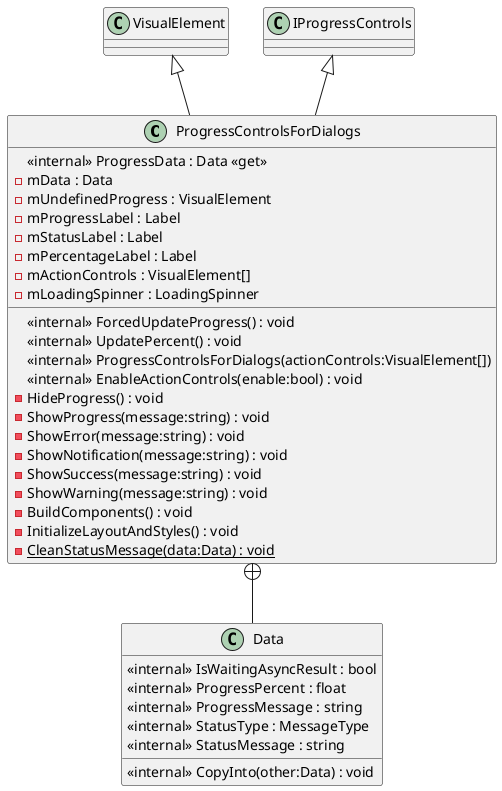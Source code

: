 @startuml
class ProgressControlsForDialogs {
    <<internal>> ProgressData : Data <<get>>
    <<internal>> ForcedUpdateProgress() : void
    <<internal>> UpdatePercent() : void
    <<internal>> ProgressControlsForDialogs(actionControls:VisualElement[])
    <<internal>> EnableActionControls(enable:bool) : void
    - HideProgress() : void
    - ShowProgress(message:string) : void
    - ShowError(message:string) : void
    - ShowNotification(message:string) : void
    - ShowSuccess(message:string) : void
    - ShowWarning(message:string) : void
    - BuildComponents() : void
    - InitializeLayoutAndStyles() : void
    {static} - CleanStatusMessage(data:Data) : void
    - mData : Data
    - mUndefinedProgress : VisualElement
    - mProgressLabel : Label
    - mStatusLabel : Label
    - mPercentageLabel : Label
    - mActionControls : VisualElement[]
    - mLoadingSpinner : LoadingSpinner
}
class Data {
    <<internal>> IsWaitingAsyncResult : bool
    <<internal>> ProgressPercent : float
    <<internal>> ProgressMessage : string
    <<internal>> StatusType : MessageType
    <<internal>> StatusMessage : string
    <<internal>> CopyInto(other:Data) : void
}
VisualElement <|-- ProgressControlsForDialogs
IProgressControls <|-- ProgressControlsForDialogs
ProgressControlsForDialogs +-- Data
@enduml
